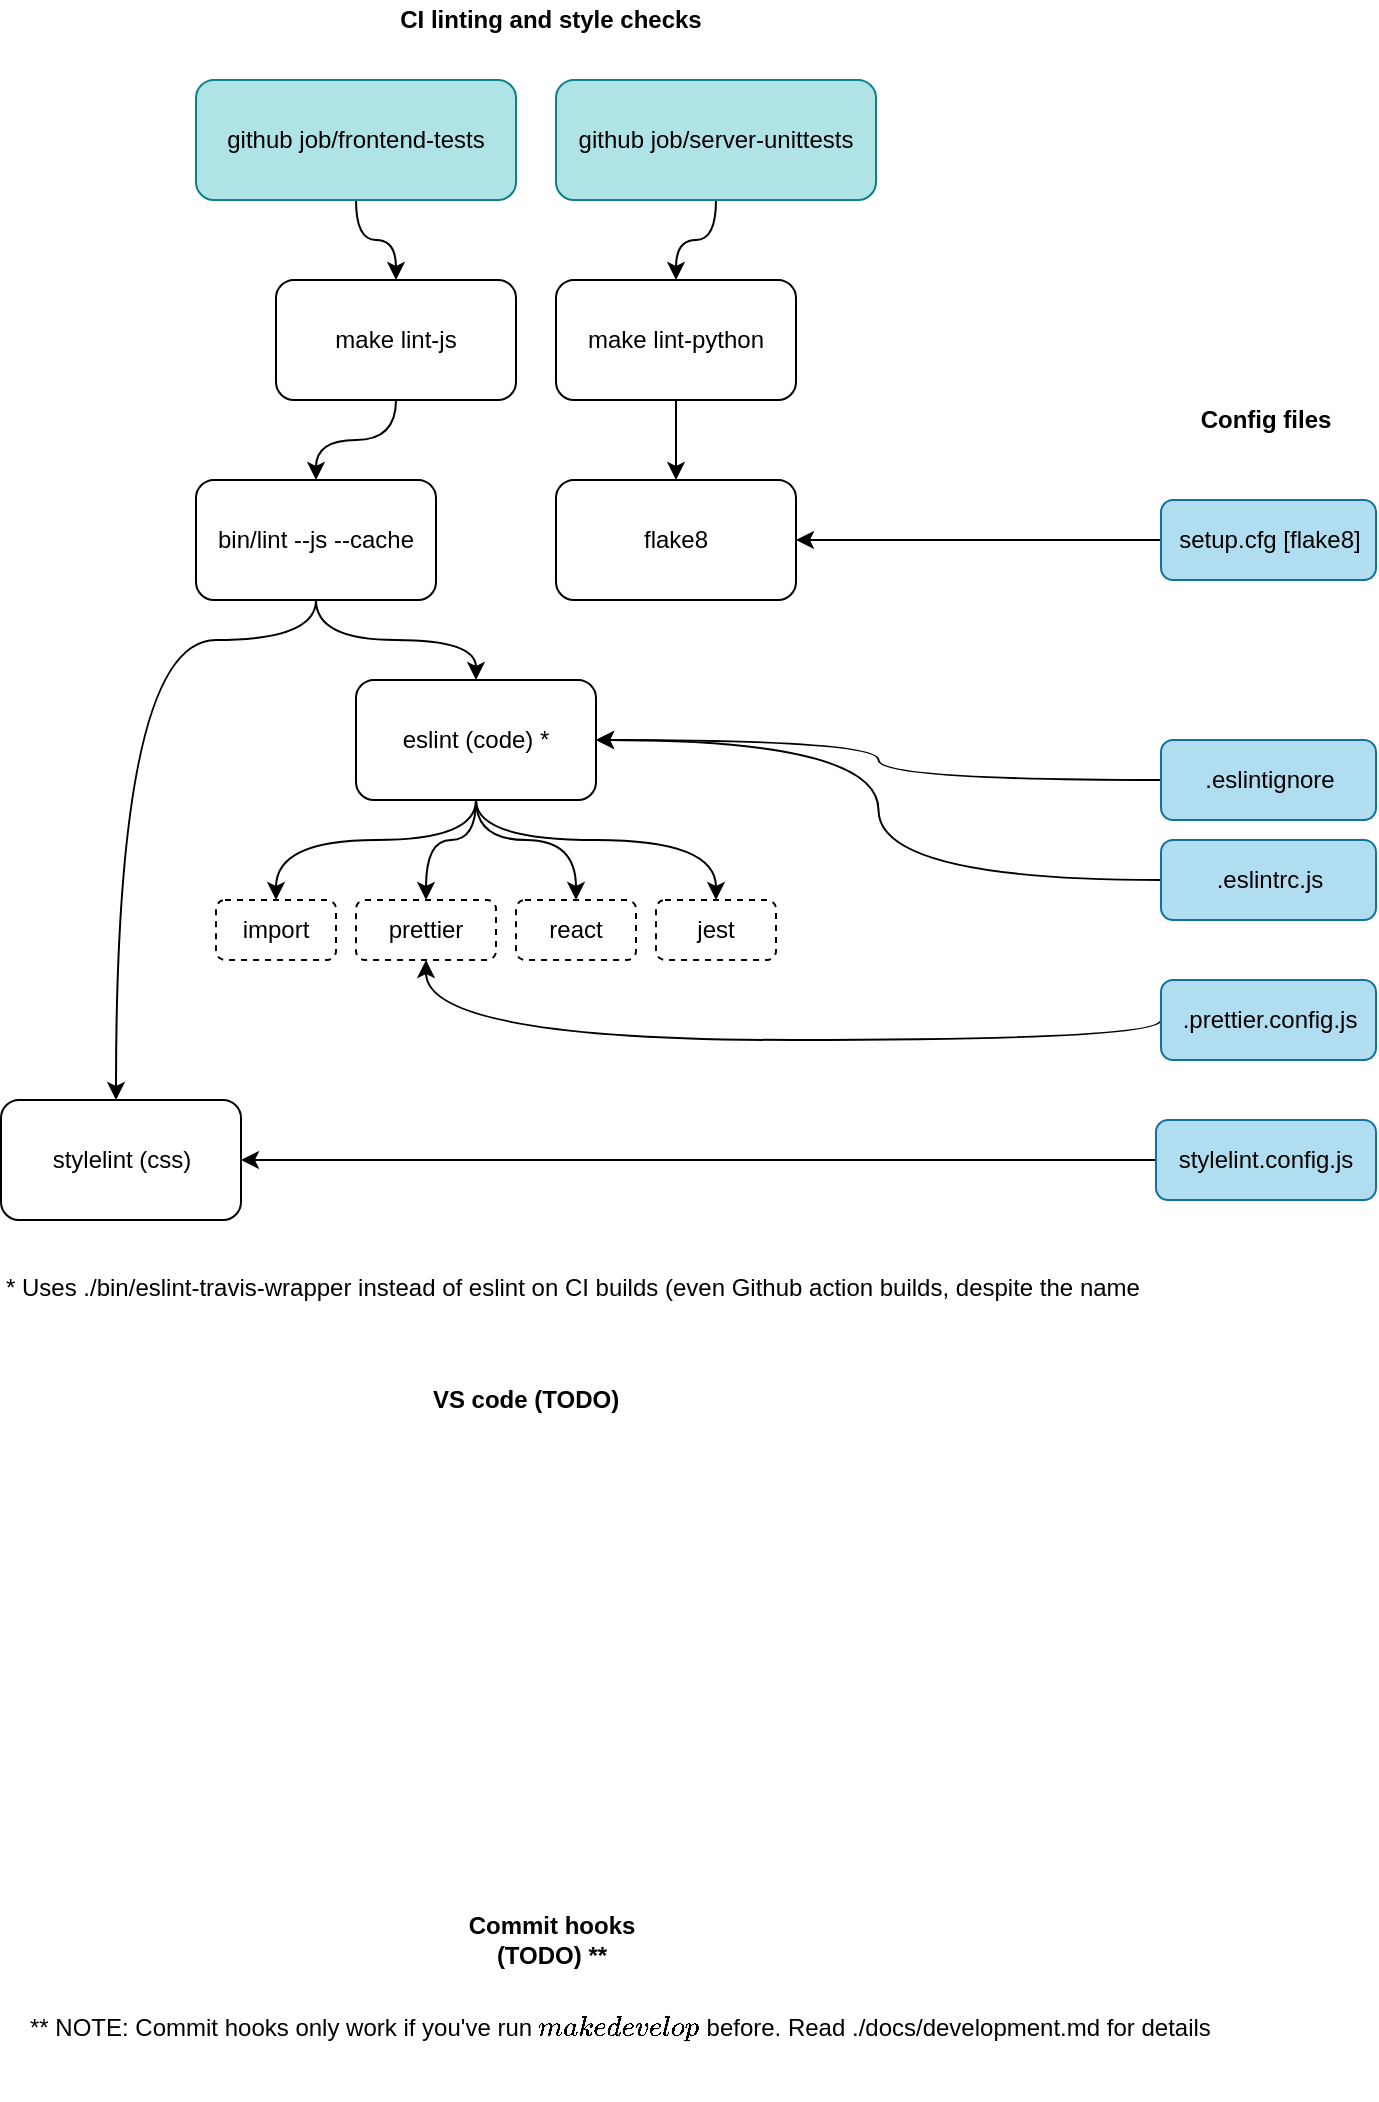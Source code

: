 <mxfile version="13.5.5"><diagram id="fNXHi99itBYZn3dSq3oA" name="Page-1"><mxGraphModel dx="1418" dy="847" grid="1" gridSize="10" guides="1" tooltips="1" connect="1" arrows="1" fold="1" page="1" pageScale="1" pageWidth="850" pageHeight="1100" math="0" shadow="0"><root><mxCell id="0"/><mxCell id="1" parent="0"/><mxCell id="tgDyvEoX2By7a9QA2tg5-7" style="edgeStyle=orthogonalEdgeStyle;rounded=0;orthogonalLoop=1;jettySize=auto;html=1;curved=1;" edge="1" parent="1" source="tgDyvEoX2By7a9QA2tg5-2" target="tgDyvEoX2By7a9QA2tg5-6"><mxGeometry relative="1" as="geometry"/></mxCell><mxCell id="tgDyvEoX2By7a9QA2tg5-2" value="make lint-js" style="whiteSpace=wrap;html=1;rounded=1;" vertex="1" parent="1"><mxGeometry x="200" y="160" width="120" height="60" as="geometry"/></mxCell><mxCell id="tgDyvEoX2By7a9QA2tg5-8" style="edgeStyle=orthogonalEdgeStyle;rounded=0;orthogonalLoop=1;jettySize=auto;html=1;entryX=0.5;entryY=0;entryDx=0;entryDy=0;curved=1;" edge="1" parent="1" source="tgDyvEoX2By7a9QA2tg5-3" target="tgDyvEoX2By7a9QA2tg5-9"><mxGeometry relative="1" as="geometry"><mxPoint x="430" y="260" as="targetPoint"/></mxGeometry></mxCell><mxCell id="tgDyvEoX2By7a9QA2tg5-3" value="make lint-python" style="whiteSpace=wrap;html=1;rounded=1;" vertex="1" parent="1"><mxGeometry x="340" y="160" width="120" height="60" as="geometry"/></mxCell><mxCell id="tgDyvEoX2By7a9QA2tg5-15" value="" style="edgeStyle=orthogonalEdgeStyle;rounded=0;orthogonalLoop=1;jettySize=auto;html=1;curved=1;" edge="1" parent="1" source="tgDyvEoX2By7a9QA2tg5-6" target="tgDyvEoX2By7a9QA2tg5-14"><mxGeometry relative="1" as="geometry"><Array as="points"><mxPoint x="220" y="340"/><mxPoint x="120" y="340"/></Array></mxGeometry></mxCell><mxCell id="tgDyvEoX2By7a9QA2tg5-17" value="" style="edgeStyle=orthogonalEdgeStyle;rounded=0;orthogonalLoop=1;jettySize=auto;html=1;curved=1;" edge="1" parent="1" source="tgDyvEoX2By7a9QA2tg5-6" target="tgDyvEoX2By7a9QA2tg5-16"><mxGeometry relative="1" as="geometry"/></mxCell><mxCell id="tgDyvEoX2By7a9QA2tg5-6" value="bin/lint --js --cache" style="whiteSpace=wrap;html=1;rounded=1;" vertex="1" parent="1"><mxGeometry x="160" y="260" width="120" height="60" as="geometry"/></mxCell><mxCell id="tgDyvEoX2By7a9QA2tg5-9" value="flake8" style="whiteSpace=wrap;html=1;rounded=1;" vertex="1" parent="1"><mxGeometry x="340" y="260" width="120" height="60" as="geometry"/></mxCell><mxCell id="tgDyvEoX2By7a9QA2tg5-12" style="edgeStyle=orthogonalEdgeStyle;rounded=0;orthogonalLoop=1;jettySize=auto;html=1;entryX=1;entryY=0.5;entryDx=0;entryDy=0;curved=1;" edge="1" parent="1" source="tgDyvEoX2By7a9QA2tg5-10" target="tgDyvEoX2By7a9QA2tg5-9"><mxGeometry relative="1" as="geometry"/></mxCell><mxCell id="tgDyvEoX2By7a9QA2tg5-10" value="setup.cfg [flake8]" style="whiteSpace=wrap;html=1;rounded=1;fillColor=#b1ddf0;strokeColor=#10739e;" vertex="1" parent="1"><mxGeometry x="642.5" y="270" width="107.5" height="40" as="geometry"/></mxCell><mxCell id="tgDyvEoX2By7a9QA2tg5-13" value="Config files" style="text;html=1;strokeColor=none;fillColor=none;align=center;verticalAlign=middle;whiteSpace=wrap;fontStyle=1;rounded=1;" vertex="1" parent="1"><mxGeometry x="640" y="220" width="110" height="20" as="geometry"/></mxCell><mxCell id="tgDyvEoX2By7a9QA2tg5-14" value="stylelint (css)" style="whiteSpace=wrap;html=1;rounded=1;" vertex="1" parent="1"><mxGeometry x="62.5" y="570" width="120" height="60" as="geometry"/></mxCell><mxCell id="tgDyvEoX2By7a9QA2tg5-29" value="" style="edgeStyle=orthogonalEdgeStyle;rounded=0;orthogonalLoop=1;jettySize=auto;html=1;curved=1;" edge="1" parent="1" source="tgDyvEoX2By7a9QA2tg5-16" target="tgDyvEoX2By7a9QA2tg5-28"><mxGeometry relative="1" as="geometry"><Array as="points"><mxPoint x="300" y="440"/><mxPoint x="200" y="440"/></Array></mxGeometry></mxCell><mxCell id="tgDyvEoX2By7a9QA2tg5-33" style="edgeStyle=orthogonalEdgeStyle;rounded=0;orthogonalLoop=1;jettySize=auto;html=1;curved=1;" edge="1" parent="1" source="tgDyvEoX2By7a9QA2tg5-16" target="tgDyvEoX2By7a9QA2tg5-30"><mxGeometry relative="1" as="geometry"><Array as="points"><mxPoint x="300" y="440"/><mxPoint x="275" y="440"/></Array></mxGeometry></mxCell><mxCell id="tgDyvEoX2By7a9QA2tg5-34" style="edgeStyle=orthogonalEdgeStyle;rounded=0;orthogonalLoop=1;jettySize=auto;html=1;curved=1;" edge="1" parent="1" source="tgDyvEoX2By7a9QA2tg5-16" target="tgDyvEoX2By7a9QA2tg5-31"><mxGeometry relative="1" as="geometry"><Array as="points"><mxPoint x="300" y="440"/><mxPoint x="350" y="440"/></Array></mxGeometry></mxCell><mxCell id="tgDyvEoX2By7a9QA2tg5-35" style="edgeStyle=orthogonalEdgeStyle;rounded=0;orthogonalLoop=1;jettySize=auto;html=1;curved=1;" edge="1" parent="1" source="tgDyvEoX2By7a9QA2tg5-16" target="tgDyvEoX2By7a9QA2tg5-32"><mxGeometry relative="1" as="geometry"><Array as="points"><mxPoint x="300" y="440"/><mxPoint x="420" y="440"/></Array></mxGeometry></mxCell><mxCell id="tgDyvEoX2By7a9QA2tg5-16" value="&lt;div&gt;eslint (code) *&lt;br&gt;&lt;/div&gt;" style="whiteSpace=wrap;html=1;rounded=1;" vertex="1" parent="1"><mxGeometry x="240" y="360" width="120" height="60" as="geometry"/></mxCell><mxCell id="tgDyvEoX2By7a9QA2tg5-19" style="edgeStyle=orthogonalEdgeStyle;rounded=0;orthogonalLoop=1;jettySize=auto;html=1;entryX=1;entryY=0.5;entryDx=0;entryDy=0;curved=1;" edge="1" parent="1" source="tgDyvEoX2By7a9QA2tg5-18" target="tgDyvEoX2By7a9QA2tg5-16"><mxGeometry relative="1" as="geometry"/></mxCell><mxCell id="tgDyvEoX2By7a9QA2tg5-18" value=".eslintignore" style="whiteSpace=wrap;html=1;rounded=1;fillColor=#b1ddf0;strokeColor=#10739e;" vertex="1" parent="1"><mxGeometry x="642.5" y="390" width="107.5" height="40" as="geometry"/></mxCell><mxCell id="tgDyvEoX2By7a9QA2tg5-22" style="edgeStyle=orthogonalEdgeStyle;rounded=0;orthogonalLoop=1;jettySize=auto;html=1;curved=1;" edge="1" parent="1" source="tgDyvEoX2By7a9QA2tg5-21" target="tgDyvEoX2By7a9QA2tg5-14"><mxGeometry relative="1" as="geometry"/></mxCell><mxCell id="tgDyvEoX2By7a9QA2tg5-21" value="stylelint.config.js" style="whiteSpace=wrap;html=1;rounded=1;fillColor=#b1ddf0;strokeColor=#10739e;" vertex="1" parent="1"><mxGeometry x="640" y="580" width="110" height="40" as="geometry"/></mxCell><mxCell id="tgDyvEoX2By7a9QA2tg5-23" value="* Uses ./bin/eslint-travis-wrapper instead of eslint on CI builds (even Github action builds, despite the name" style="whiteSpace=wrap;html=1;align=left;verticalAlign=top;rounded=1;strokeColor=none;glass=0;" vertex="1" parent="1"><mxGeometry x="62.5" y="650" width="675" height="50" as="geometry"/></mxCell><mxCell id="tgDyvEoX2By7a9QA2tg5-27" style="edgeStyle=orthogonalEdgeStyle;rounded=0;orthogonalLoop=1;jettySize=auto;html=1;entryX=1;entryY=0.5;entryDx=0;entryDy=0;curved=1;" edge="1" parent="1" source="tgDyvEoX2By7a9QA2tg5-26" target="tgDyvEoX2By7a9QA2tg5-16"><mxGeometry relative="1" as="geometry"/></mxCell><mxCell id="tgDyvEoX2By7a9QA2tg5-26" value=".eslintrc.js" style="whiteSpace=wrap;html=1;rounded=1;fillColor=#b1ddf0;strokeColor=#10739e;" vertex="1" parent="1"><mxGeometry x="642.5" y="440" width="107.5" height="40" as="geometry"/></mxCell><mxCell id="tgDyvEoX2By7a9QA2tg5-28" value="import" style="whiteSpace=wrap;html=1;dashed=1;rounded=1;" vertex="1" parent="1"><mxGeometry x="170" y="470" width="60" height="30" as="geometry"/></mxCell><mxCell id="tgDyvEoX2By7a9QA2tg5-30" value="prettier" style="whiteSpace=wrap;html=1;dashed=1;rounded=1;" vertex="1" parent="1"><mxGeometry x="240" y="470" width="70" height="30" as="geometry"/></mxCell><mxCell id="tgDyvEoX2By7a9QA2tg5-31" value="react" style="whiteSpace=wrap;html=1;dashed=1;rounded=1;" vertex="1" parent="1"><mxGeometry x="320" y="470" width="60" height="30" as="geometry"/></mxCell><mxCell id="tgDyvEoX2By7a9QA2tg5-32" value="jest" style="whiteSpace=wrap;html=1;dashed=1;rounded=1;" vertex="1" parent="1"><mxGeometry x="390" y="470" width="60" height="30" as="geometry"/></mxCell><mxCell id="tgDyvEoX2By7a9QA2tg5-37" style="edgeStyle=orthogonalEdgeStyle;rounded=0;orthogonalLoop=1;jettySize=auto;html=1;entryX=0.5;entryY=1;entryDx=0;entryDy=0;curved=1;exitX=0;exitY=0.5;exitDx=0;exitDy=0;" edge="1" parent="1" source="tgDyvEoX2By7a9QA2tg5-36" target="tgDyvEoX2By7a9QA2tg5-30"><mxGeometry relative="1" as="geometry"><Array as="points"><mxPoint x="643" y="540"/><mxPoint x="275" y="540"/></Array></mxGeometry></mxCell><mxCell id="tgDyvEoX2By7a9QA2tg5-36" value=".prettier.config.js" style="whiteSpace=wrap;html=1;rounded=1;fillColor=#b1ddf0;strokeColor=#10739e;" vertex="1" parent="1"><mxGeometry x="642.5" y="510" width="107.5" height="40" as="geometry"/></mxCell><mxCell id="tgDyvEoX2By7a9QA2tg5-42" style="edgeStyle=orthogonalEdgeStyle;rounded=0;orthogonalLoop=1;jettySize=auto;html=1;entryX=0.5;entryY=0;entryDx=0;entryDy=0;curved=1;" edge="1" parent="1" source="tgDyvEoX2By7a9QA2tg5-38" target="tgDyvEoX2By7a9QA2tg5-3"><mxGeometry relative="1" as="geometry"/></mxCell><mxCell id="tgDyvEoX2By7a9QA2tg5-38" value="github job/server-unittests" style="whiteSpace=wrap;html=1;rounded=1;fillColor=#b0e3e6;strokeColor=#0e8088;" vertex="1" parent="1"><mxGeometry x="340" y="60" width="160" height="60" as="geometry"/></mxCell><mxCell id="tgDyvEoX2By7a9QA2tg5-41" style="edgeStyle=orthogonalEdgeStyle;rounded=0;orthogonalLoop=1;jettySize=auto;html=1;entryX=0.5;entryY=0;entryDx=0;entryDy=0;curved=1;" edge="1" parent="1" source="tgDyvEoX2By7a9QA2tg5-40" target="tgDyvEoX2By7a9QA2tg5-2"><mxGeometry relative="1" as="geometry"/></mxCell><mxCell id="tgDyvEoX2By7a9QA2tg5-40" value="github job/frontend-tests" style="whiteSpace=wrap;html=1;rounded=1;fillColor=#b0e3e6;strokeColor=#0e8088;" vertex="1" parent="1"><mxGeometry x="160" y="60" width="160" height="60" as="geometry"/></mxCell><mxCell id="tgDyvEoX2By7a9QA2tg5-43" value="CI linting and style checks" style="text;html=1;strokeColor=none;fillColor=none;align=center;verticalAlign=middle;whiteSpace=wrap;fontStyle=1;rounded=1;" vertex="1" parent="1"><mxGeometry x="260" y="20" width="155" height="20" as="geometry"/></mxCell><mxCell id="tgDyvEoX2By7a9QA2tg5-45" value="VS code (TODO)" style="text;html=1;strokeColor=none;fillColor=none;align=center;verticalAlign=middle;whiteSpace=wrap;fontStyle=1;rounded=1;" vertex="1" parent="1"><mxGeometry x="270" y="710" width="110" height="20" as="geometry"/></mxCell><mxCell id="tgDyvEoX2By7a9QA2tg5-46" value="Commit hooks (TODO) **" style="text;html=1;strokeColor=none;fillColor=none;align=center;verticalAlign=middle;whiteSpace=wrap;fontStyle=1;rounded=1;" vertex="1" parent="1"><mxGeometry x="282.5" y="980" width="110" height="20" as="geometry"/></mxCell><mxCell id="tgDyvEoX2By7a9QA2tg5-47" value="** NOTE: Commit hooks only work if you've run `make develop` before. Read ./docs/development.md for details" style="whiteSpace=wrap;html=1;align=left;verticalAlign=top;rounded=1;strokeColor=none;glass=0;" vertex="1" parent="1"><mxGeometry x="75" y="1020" width="675" height="50" as="geometry"/></mxCell></root></mxGraphModel></diagram></mxfile>
